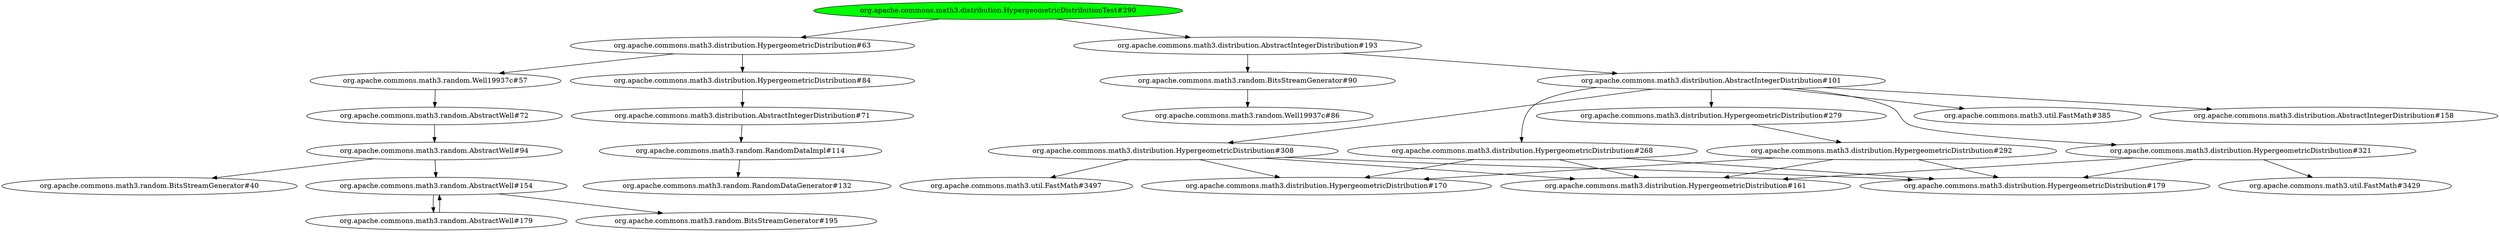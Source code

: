 digraph "cg/org.apache.commons.math3.distribution.HypergeometricDistributionTest#290"
{
	"org.apache.commons.math3.distribution.HypergeometricDistributionTest#290" [style=filled,fillcolor=green];
	"org.apache.commons.math3.distribution.HypergeometricDistributionTest#290" -> "org.apache.commons.math3.distribution.HypergeometricDistribution#63";
	"org.apache.commons.math3.distribution.HypergeometricDistribution#63" -> "org.apache.commons.math3.random.Well19937c#57";
	"org.apache.commons.math3.random.Well19937c#57" -> "org.apache.commons.math3.random.AbstractWell#72";
	"org.apache.commons.math3.random.AbstractWell#72" -> "org.apache.commons.math3.random.AbstractWell#94";
	"org.apache.commons.math3.random.AbstractWell#94" -> "org.apache.commons.math3.random.BitsStreamGenerator#40";
	"org.apache.commons.math3.random.AbstractWell#94" -> "org.apache.commons.math3.random.AbstractWell#154";
	"org.apache.commons.math3.random.AbstractWell#154" -> "org.apache.commons.math3.random.AbstractWell#179";
	"org.apache.commons.math3.random.AbstractWell#179" -> "org.apache.commons.math3.random.AbstractWell#154";
	"org.apache.commons.math3.random.AbstractWell#154" -> "org.apache.commons.math3.random.BitsStreamGenerator#195";
	"org.apache.commons.math3.distribution.HypergeometricDistribution#63" -> "org.apache.commons.math3.distribution.HypergeometricDistribution#84";
	"org.apache.commons.math3.distribution.HypergeometricDistribution#84" -> "org.apache.commons.math3.distribution.AbstractIntegerDistribution#71";
	"org.apache.commons.math3.distribution.AbstractIntegerDistribution#71" -> "org.apache.commons.math3.random.RandomDataImpl#114";
	"org.apache.commons.math3.random.RandomDataImpl#114" -> "org.apache.commons.math3.random.RandomDataGenerator#132";
	"org.apache.commons.math3.distribution.HypergeometricDistributionTest#290" -> "org.apache.commons.math3.distribution.AbstractIntegerDistribution#193";
	"org.apache.commons.math3.distribution.AbstractIntegerDistribution#193" -> "org.apache.commons.math3.random.BitsStreamGenerator#90";
	"org.apache.commons.math3.random.BitsStreamGenerator#90" -> "org.apache.commons.math3.random.Well19937c#86";
	"org.apache.commons.math3.distribution.AbstractIntegerDistribution#193" -> "org.apache.commons.math3.distribution.AbstractIntegerDistribution#101";
	"org.apache.commons.math3.distribution.AbstractIntegerDistribution#101" -> "org.apache.commons.math3.distribution.HypergeometricDistribution#308";
	"org.apache.commons.math3.distribution.HypergeometricDistribution#308" -> "org.apache.commons.math3.distribution.HypergeometricDistribution#179";
	"org.apache.commons.math3.distribution.HypergeometricDistribution#308" -> "org.apache.commons.math3.distribution.HypergeometricDistribution#161";
	"org.apache.commons.math3.distribution.HypergeometricDistribution#308" -> "org.apache.commons.math3.distribution.HypergeometricDistribution#170";
	"org.apache.commons.math3.distribution.HypergeometricDistribution#308" -> "org.apache.commons.math3.util.FastMath#3497";
	"org.apache.commons.math3.distribution.AbstractIntegerDistribution#101" -> "org.apache.commons.math3.distribution.HypergeometricDistribution#321";
	"org.apache.commons.math3.distribution.HypergeometricDistribution#321" -> "org.apache.commons.math3.distribution.HypergeometricDistribution#161";
	"org.apache.commons.math3.distribution.HypergeometricDistribution#321" -> "org.apache.commons.math3.distribution.HypergeometricDistribution#179";
	"org.apache.commons.math3.distribution.HypergeometricDistribution#321" -> "org.apache.commons.math3.util.FastMath#3429";
	"org.apache.commons.math3.distribution.AbstractIntegerDistribution#101" -> "org.apache.commons.math3.distribution.HypergeometricDistribution#268";
	"org.apache.commons.math3.distribution.HypergeometricDistribution#268" -> "org.apache.commons.math3.distribution.HypergeometricDistribution#179";
	"org.apache.commons.math3.distribution.HypergeometricDistribution#268" -> "org.apache.commons.math3.distribution.HypergeometricDistribution#161";
	"org.apache.commons.math3.distribution.HypergeometricDistribution#268" -> "org.apache.commons.math3.distribution.HypergeometricDistribution#170";
	"org.apache.commons.math3.distribution.AbstractIntegerDistribution#101" -> "org.apache.commons.math3.distribution.HypergeometricDistribution#279";
	"org.apache.commons.math3.distribution.HypergeometricDistribution#279" -> "org.apache.commons.math3.distribution.HypergeometricDistribution#292";
	"org.apache.commons.math3.distribution.HypergeometricDistribution#292" -> "org.apache.commons.math3.distribution.HypergeometricDistribution#170";
	"org.apache.commons.math3.distribution.HypergeometricDistribution#292" -> "org.apache.commons.math3.distribution.HypergeometricDistribution#161";
	"org.apache.commons.math3.distribution.HypergeometricDistribution#292" -> "org.apache.commons.math3.distribution.HypergeometricDistribution#179";
	"org.apache.commons.math3.distribution.AbstractIntegerDistribution#101" -> "org.apache.commons.math3.util.FastMath#385";
	"org.apache.commons.math3.distribution.AbstractIntegerDistribution#101" -> "org.apache.commons.math3.distribution.AbstractIntegerDistribution#158";
}
